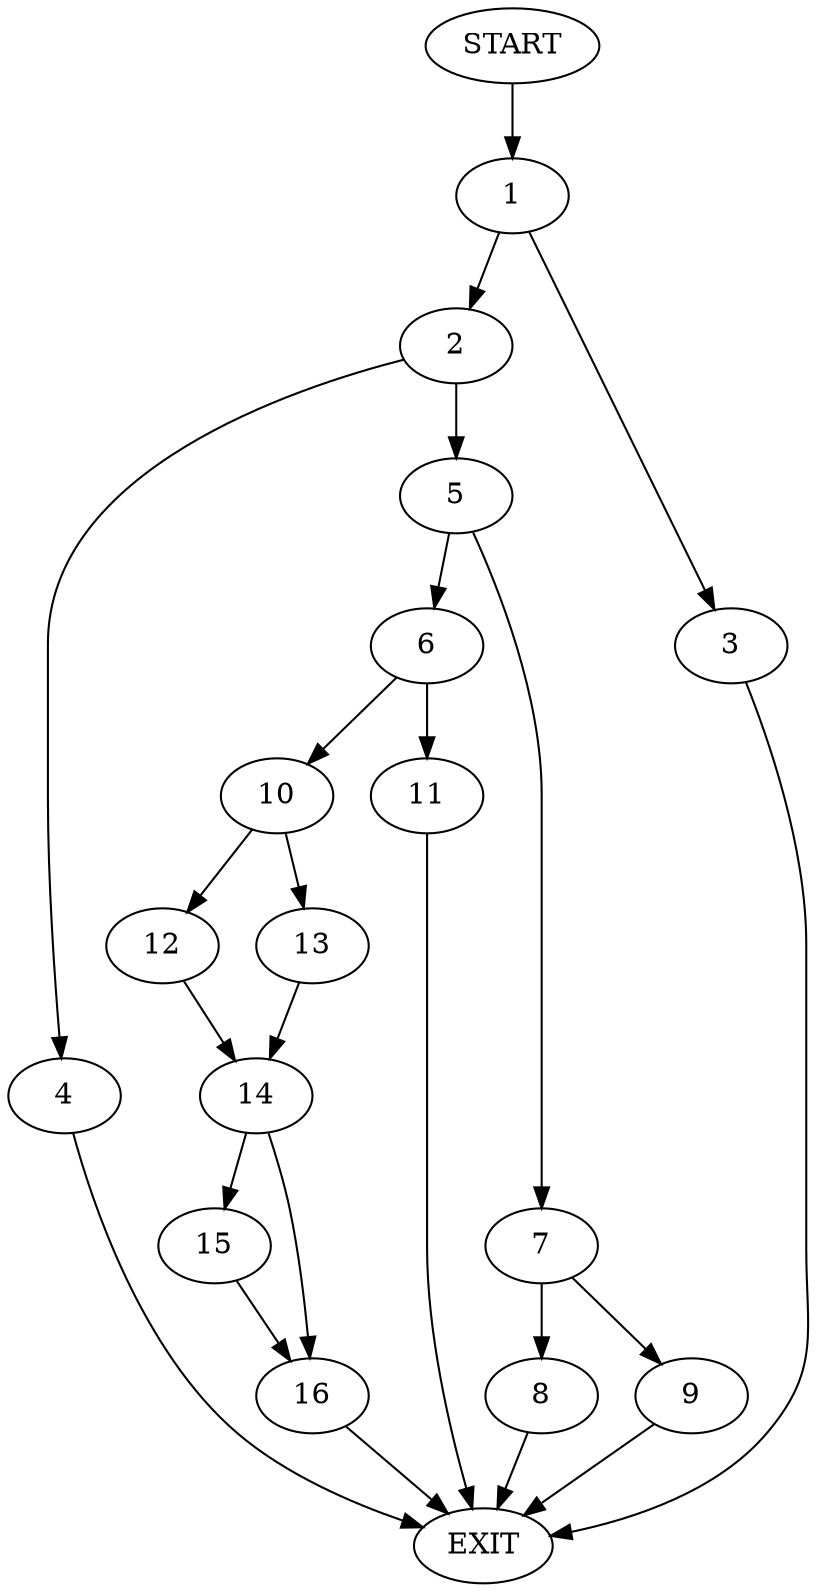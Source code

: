 digraph {
0 [label="START"]
17 [label="EXIT"]
0 -> 1
1 -> 2
1 -> 3
2 -> 4
2 -> 5
3 -> 17
4 -> 17
5 -> 6
5 -> 7
7 -> 8
7 -> 9
6 -> 10
6 -> 11
8 -> 17
9 -> 17
10 -> 12
10 -> 13
11 -> 17
13 -> 14
12 -> 14
14 -> 15
14 -> 16
15 -> 16
16 -> 17
}

